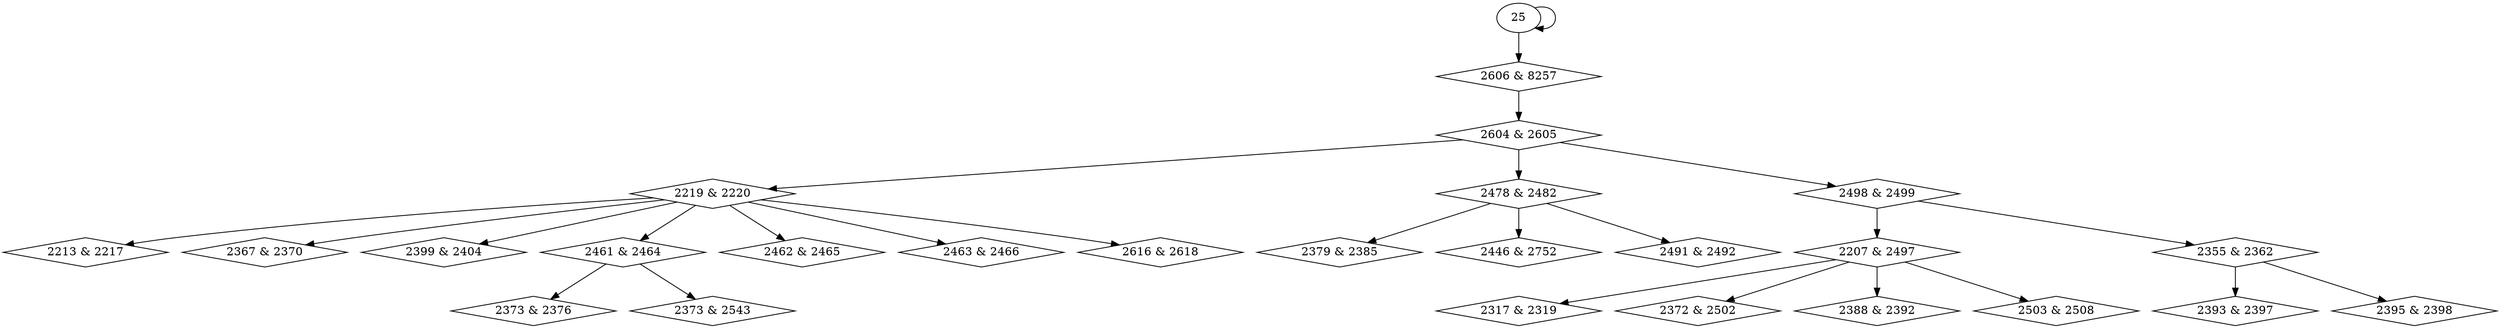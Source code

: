 digraph {
0 [label = "2207 & 2497", shape = diamond];
1 [label = "2213 & 2217", shape = diamond];
2 [label = "2219 & 2220", shape = diamond];
3 [label = "2317 & 2319", shape = diamond];
4 [label = "2355 & 2362", shape = diamond];
5 [label = "2367 & 2370", shape = diamond];
6 [label = "2372 & 2502", shape = diamond];
7 [label = "2373 & 2376", shape = diamond];
8 [label = "2373 & 2543", shape = diamond];
9 [label = "2379 & 2385", shape = diamond];
10 [label = "2388 & 2392", shape = diamond];
11 [label = "2393 & 2397", shape = diamond];
12 [label = "2395 & 2398", shape = diamond];
13 [label = "2399 & 2404", shape = diamond];
14 [label = "2446 & 2752", shape = diamond];
15 [label = "2461 & 2464", shape = diamond];
16 [label = "2462 & 2465", shape = diamond];
17 [label = "2463 & 2466", shape = diamond];
18 [label = "2478 & 2482", shape = diamond];
19 [label = "2491 & 2492", shape = diamond];
20 [label = "2498 & 2499", shape = diamond];
21 [label = "2503 & 2508", shape = diamond];
22 [label = "2604 & 2605", shape = diamond];
23 [label = "2606 & 8257", shape = diamond];
24 [label = "2616 & 2618", shape = diamond];
20 -> 0;
2 -> 1;
22 -> 2;
0 -> 3;
20 -> 4;
2 -> 5;
0 -> 6;
15 -> 7;
15 -> 8;
18 -> 9;
0 -> 10;
4 -> 11;
4 -> 12;
2 -> 13;
18 -> 14;
2 -> 15;
2 -> 16;
2 -> 17;
22 -> 18;
18 -> 19;
22 -> 20;
0 -> 21;
23 -> 22;
25 -> 23;
2 -> 24;
25 -> 25;
}
